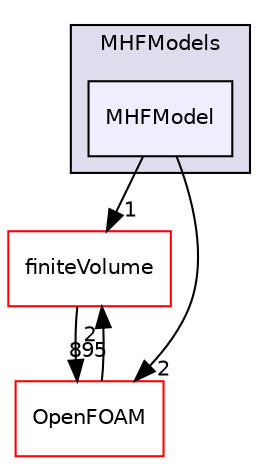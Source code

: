 digraph "src/phaseSystemModels/reactingEulerFoam/derivedFvPatchFields/wallBoilingSubModels/MHFModels/MHFModel" {
  bgcolor=transparent;
  compound=true
  node [ fontsize="10", fontname="Helvetica"];
  edge [ labelfontsize="10", labelfontname="Helvetica"];
  subgraph clusterdir_2c7345457953c2594c880e407b7f941c {
    graph [ bgcolor="#ddddee", pencolor="black", label="MHFModels" fontname="Helvetica", fontsize="10", URL="dir_2c7345457953c2594c880e407b7f941c.html"]
  dir_4d99320696ee5e44b4a5886e5a2a70b3 [shape=box, label="MHFModel", style="filled", fillcolor="#eeeeff", pencolor="black", URL="dir_4d99320696ee5e44b4a5886e5a2a70b3.html"];
  }
  dir_9bd15774b555cf7259a6fa18f99fe99b [shape=box label="finiteVolume" color="red" URL="dir_9bd15774b555cf7259a6fa18f99fe99b.html"];
  dir_c5473ff19b20e6ec4dfe5c310b3778a8 [shape=box label="OpenFOAM" color="red" URL="dir_c5473ff19b20e6ec4dfe5c310b3778a8.html"];
  dir_4d99320696ee5e44b4a5886e5a2a70b3->dir_9bd15774b555cf7259a6fa18f99fe99b [headlabel="1", labeldistance=1.5 headhref="dir_003028_000814.html"];
  dir_4d99320696ee5e44b4a5886e5a2a70b3->dir_c5473ff19b20e6ec4dfe5c310b3778a8 [headlabel="2", labeldistance=1.5 headhref="dir_003028_002151.html"];
  dir_9bd15774b555cf7259a6fa18f99fe99b->dir_c5473ff19b20e6ec4dfe5c310b3778a8 [headlabel="895", labeldistance=1.5 headhref="dir_000814_002151.html"];
  dir_c5473ff19b20e6ec4dfe5c310b3778a8->dir_9bd15774b555cf7259a6fa18f99fe99b [headlabel="2", labeldistance=1.5 headhref="dir_002151_000814.html"];
}
